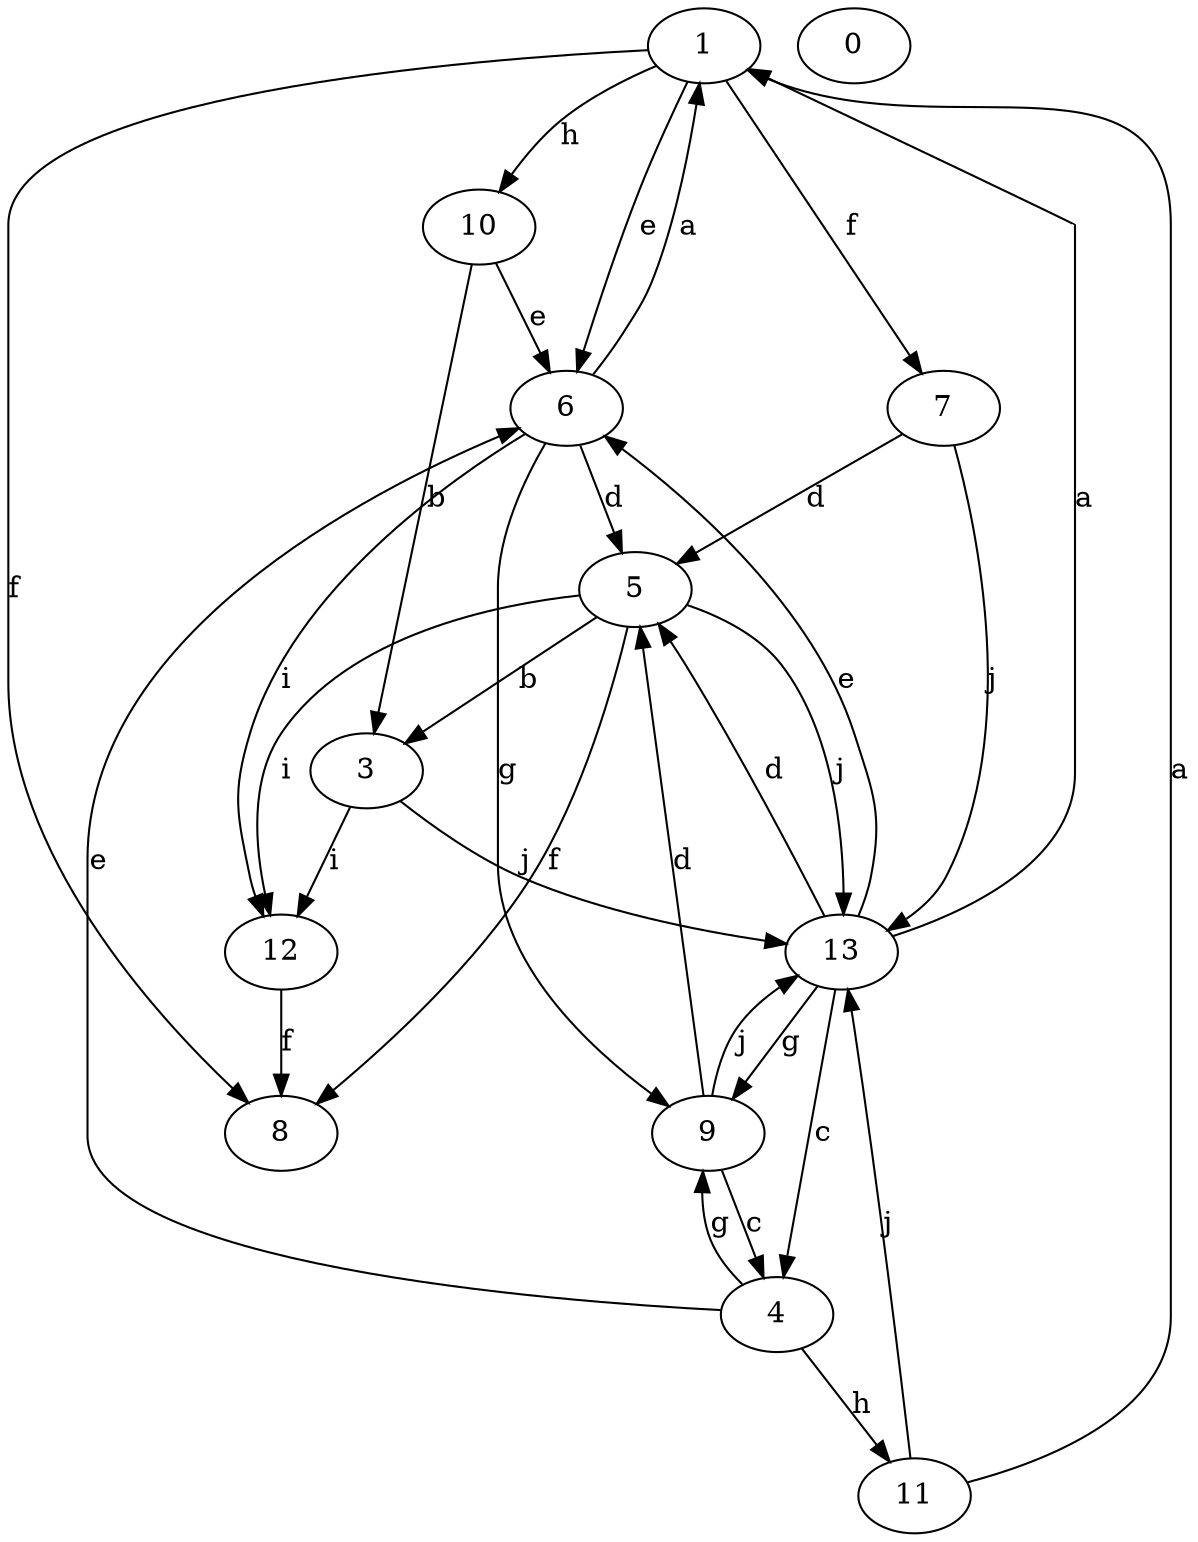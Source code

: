 strict digraph  {
1;
3;
4;
5;
6;
7;
8;
9;
0;
10;
11;
12;
13;
1 -> 6  [label=e];
1 -> 7  [label=f];
1 -> 8  [label=f];
1 -> 10  [label=h];
3 -> 12  [label=i];
3 -> 13  [label=j];
4 -> 6  [label=e];
4 -> 9  [label=g];
4 -> 11  [label=h];
5 -> 3  [label=b];
5 -> 8  [label=f];
5 -> 12  [label=i];
5 -> 13  [label=j];
6 -> 1  [label=a];
6 -> 5  [label=d];
6 -> 9  [label=g];
6 -> 12  [label=i];
7 -> 5  [label=d];
7 -> 13  [label=j];
9 -> 4  [label=c];
9 -> 5  [label=d];
9 -> 13  [label=j];
10 -> 3  [label=b];
10 -> 6  [label=e];
11 -> 1  [label=a];
11 -> 13  [label=j];
12 -> 8  [label=f];
13 -> 1  [label=a];
13 -> 4  [label=c];
13 -> 5  [label=d];
13 -> 6  [label=e];
13 -> 9  [label=g];
}
